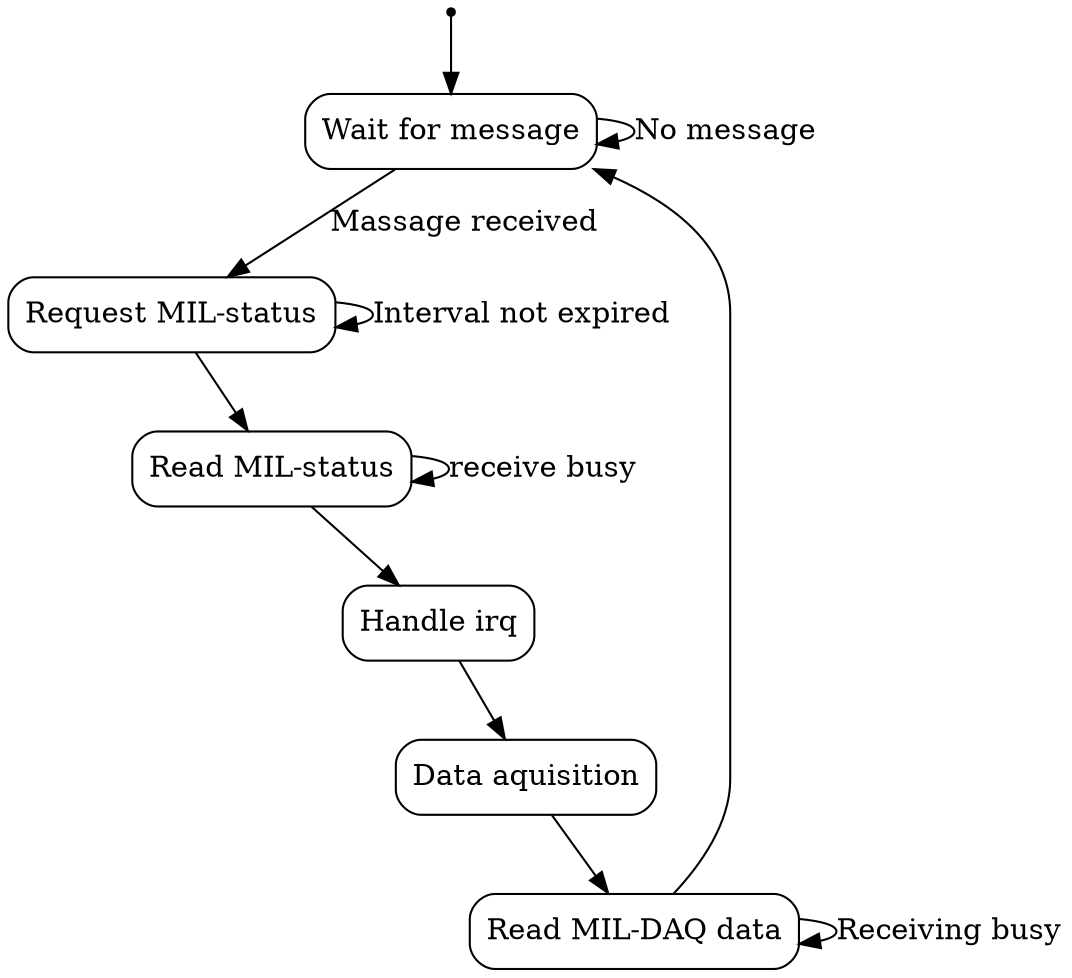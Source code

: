 digraph "generated by DocFsm" {
	node [shape = Mrecord];
	ST_WAIT_0 [label = "Wait for message"];
	ST_PREPARE_0 [label = "Request MIL-status"];
	ST_FETCH_STATUS_0 [label = "Read MIL-status"];
	ST_HANDLE_IRQS_0 [label = "Handle irq"];
	ST_DATA_AQUISITION_0 [label = "Data aquisition"];
	ST_FETCH_DATA_0 [label = "Read MIL-DAQ data"];
	entry0_0 [shape = point, label = "entry0"];
	ST_WAIT_0 -> ST_WAIT_0 [label = "No message"];
	ST_WAIT_0 -> ST_PREPARE_0 [label = "Massage received"];
	ST_PREPARE_0 -> ST_PREPARE_0 [label = "Interval not expired"];
	ST_PREPARE_0 -> ST_FETCH_STATUS_0;
	ST_FETCH_STATUS_0 -> ST_FETCH_STATUS_0 [label = "receive busy"];
	ST_FETCH_STATUS_0 -> ST_HANDLE_IRQS_0;
	ST_HANDLE_IRQS_0 -> ST_DATA_AQUISITION_0;
	ST_DATA_AQUISITION_0 -> ST_FETCH_DATA_0;
	ST_FETCH_DATA_0 -> ST_FETCH_DATA_0 [label = "Receiving busy"];
	ST_FETCH_DATA_0 -> ST_WAIT_0;
	entry0_0 -> ST_WAIT_0;
}
